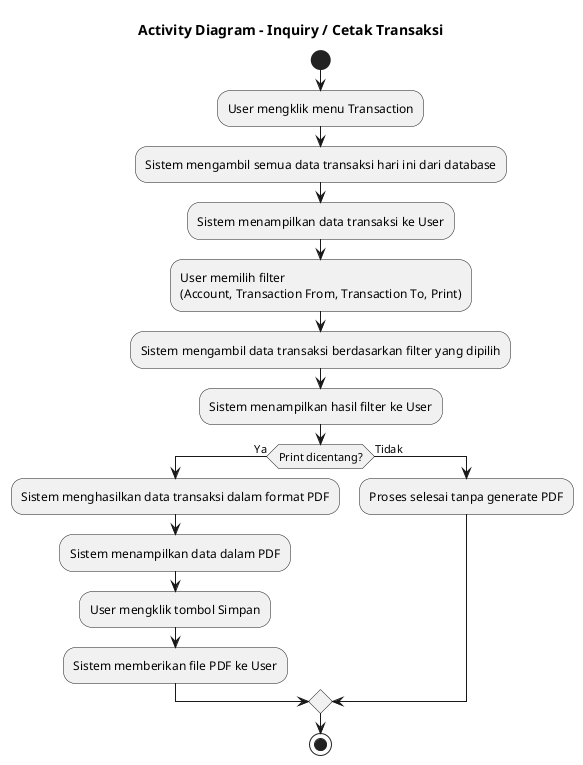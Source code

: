 @startuml
title Activity Diagram - Inquiry / Cetak Transaksi
start

:User mengklik menu Transaction;
:Sistem mengambil semua data transaksi hari ini dari database;
:Sistem menampilkan data transaksi ke User;

:User memilih filter 
(Account, Transaction From, Transaction To, Print);
:Sistem mengambil data transaksi berdasarkan filter yang dipilih;

:Sistem menampilkan hasil filter ke User;

if (Print dicentang?) then (Ya)
    :Sistem menghasilkan data transaksi dalam format PDF;
    :Sistem menampilkan data dalam PDF;
    :User mengklik tombol Simpan;
    :Sistem memberikan file PDF ke User;
else (Tidak)
    :Proses selesai tanpa generate PDF;
endif

stop
@enduml
